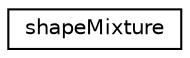 digraph "Graphical Class Hierarchy"
{
 // LATEX_PDF_SIZE
  edge [fontname="Helvetica",fontsize="10",labelfontname="Helvetica",labelfontsize="10"];
  node [fontname="Helvetica",fontsize="10",shape=record];
  rankdir="LR";
  Node0 [label="shapeMixture",height=0.2,width=0.4,color="black", fillcolor="white", style="filled",URL="$classpFlow_1_1shapeMixture.html",tooltip="Defines a mixture of particles for particle insertion."];
}
